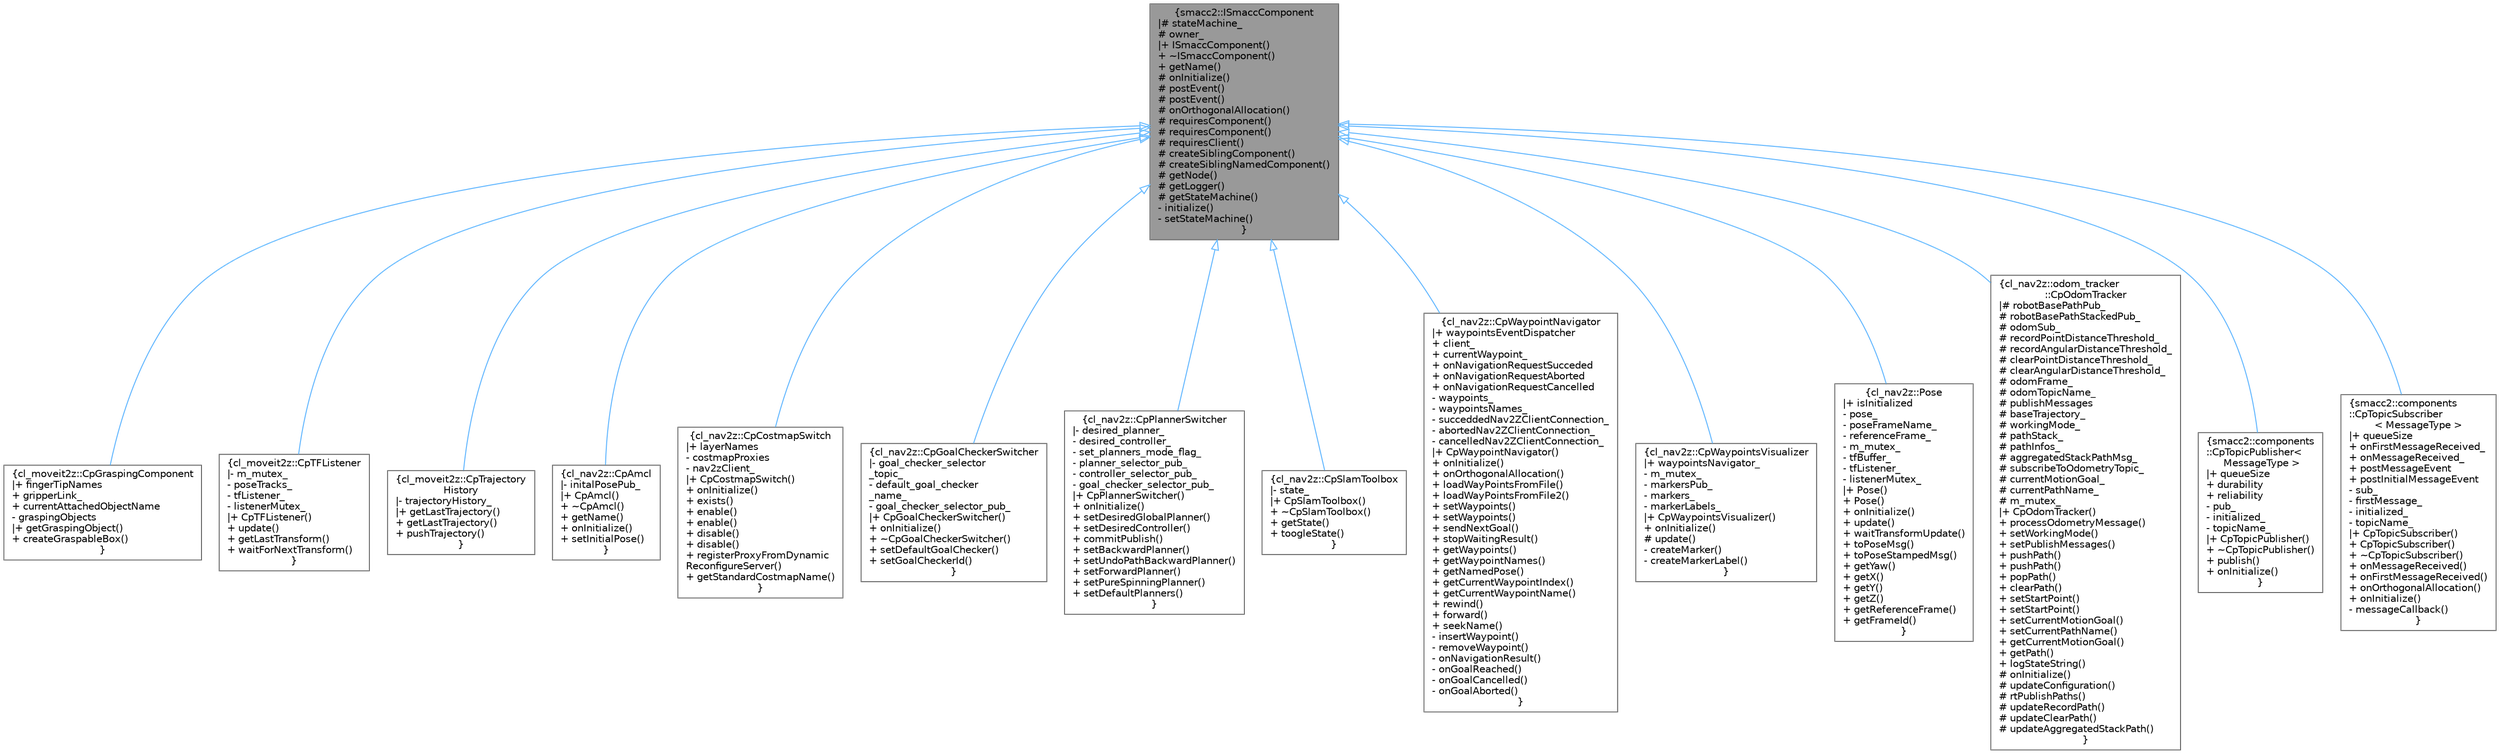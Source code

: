 digraph "smacc2::ISmaccComponent"
{
 // LATEX_PDF_SIZE
  bgcolor="transparent";
  edge [fontname=Helvetica,fontsize=10,labelfontname=Helvetica,labelfontsize=10];
  node [fontname=Helvetica,fontsize=10,shape=box,height=0.2,width=0.4];
  Node1 [label="{smacc2::ISmaccComponent\n|# stateMachine_\l# owner_\l|+ ISmaccComponent()\l+ ~ISmaccComponent()\l+ getName()\l# onInitialize()\l# postEvent()\l# postEvent()\l# onOrthogonalAllocation()\l# requiresComponent()\l# requiresComponent()\l# requiresClient()\l# createSiblingComponent()\l# createSiblingNamedComponent()\l# getNode()\l# getLogger()\l# getStateMachine()\l- initialize()\l- setStateMachine()\l}",height=0.2,width=0.4,color="gray40", fillcolor="grey60", style="filled", fontcolor="black",tooltip=" "];
  Node1 -> Node2 [dir="back",color="steelblue1",style="solid",arrowtail="onormal"];
  Node2 [label="{cl_moveit2z::CpGraspingComponent\n|+ fingerTipNames\l+ gripperLink_\l+ currentAttachedObjectName\l- graspingObjects\l|+ getGraspingObject()\l+ createGraspableBox()\l}",height=0.2,width=0.4,color="gray40", fillcolor="white", style="filled",URL="$classcl__moveit2z_1_1CpGraspingComponent.html",tooltip=" "];
  Node1 -> Node3 [dir="back",color="steelblue1",style="solid",arrowtail="onormal"];
  Node3 [label="{cl_moveit2z::CpTFListener\n|- m_mutex_\l- poseTracks_\l- tfListener_\l- listenerMutex_\l|+ CpTFListener()\l+ update()\l+ getLastTransform()\l+ waitForNextTransform()\l}",height=0.2,width=0.4,color="gray40", fillcolor="white", style="filled",URL="$classcl__moveit2z_1_1CpTFListener.html",tooltip=" "];
  Node1 -> Node4 [dir="back",color="steelblue1",style="solid",arrowtail="onormal"];
  Node4 [label="{cl_moveit2z::CpTrajectory\lHistory\n|- trajectoryHistory_\l|+ getLastTrajectory()\l+ getLastTrajectory()\l+ pushTrajectory()\l}",height=0.2,width=0.4,color="gray40", fillcolor="white", style="filled",URL="$classcl__moveit2z_1_1CpTrajectoryHistory.html",tooltip=" "];
  Node1 -> Node5 [dir="back",color="steelblue1",style="solid",arrowtail="onormal"];
  Node5 [label="{cl_nav2z::CpAmcl\n|- initalPosePub_\l|+ CpAmcl()\l+ ~CpAmcl()\l+ getName()\l+ onInitialize()\l+ setInitialPose()\l}",height=0.2,width=0.4,color="gray40", fillcolor="white", style="filled",URL="$classcl__nav2z_1_1CpAmcl.html",tooltip=" "];
  Node1 -> Node6 [dir="back",color="steelblue1",style="solid",arrowtail="onormal"];
  Node6 [label="{cl_nav2z::CpCostmapSwitch\n|+ layerNames\l- costmapProxies\l- nav2zClient_\l|+ CpCostmapSwitch()\l+ onInitialize()\l+ exists()\l+ enable()\l+ enable()\l+ disable()\l+ disable()\l+ registerProxyFromDynamic\lReconfigureServer()\l+ getStandardCostmapName()\l}",height=0.2,width=0.4,color="gray40", fillcolor="white", style="filled",URL="$classcl__nav2z_1_1CpCostmapSwitch.html",tooltip=" "];
  Node1 -> Node7 [dir="back",color="steelblue1",style="solid",arrowtail="onormal"];
  Node7 [label="{cl_nav2z::CpGoalCheckerSwitcher\n|- goal_checker_selector\l_topic_\l- default_goal_checker\l_name_\l- goal_checker_selector_pub_\l|+ CpGoalCheckerSwitcher()\l+ onInitialize()\l+ ~CpGoalCheckerSwitcher()\l+ setDefaultGoalChecker()\l+ setGoalCheckerId()\l}",height=0.2,width=0.4,color="gray40", fillcolor="white", style="filled",URL="$classcl__nav2z_1_1CpGoalCheckerSwitcher.html",tooltip=" "];
  Node1 -> Node8 [dir="back",color="steelblue1",style="solid",arrowtail="onormal"];
  Node8 [label="{cl_nav2z::CpPlannerSwitcher\n|- desired_planner_\l- desired_controller_\l- set_planners_mode_flag_\l- planner_selector_pub_\l- controller_selector_pub_\l- goal_checker_selector_pub_\l|+ CpPlannerSwitcher()\l+ onInitialize()\l+ setDesiredGlobalPlanner()\l+ setDesiredController()\l+ commitPublish()\l+ setBackwardPlanner()\l+ setUndoPathBackwardPlanner()\l+ setForwardPlanner()\l+ setPureSpinningPlanner()\l+ setDefaultPlanners()\l}",height=0.2,width=0.4,color="gray40", fillcolor="white", style="filled",URL="$classcl__nav2z_1_1CpPlannerSwitcher.html",tooltip=" "];
  Node1 -> Node9 [dir="back",color="steelblue1",style="solid",arrowtail="onormal"];
  Node9 [label="{cl_nav2z::CpSlamToolbox\n|- state_\l|+ CpSlamToolbox()\l+ ~CpSlamToolbox()\l+ getState()\l+ toogleState()\l}",height=0.2,width=0.4,color="gray40", fillcolor="white", style="filled",URL="$classcl__nav2z_1_1CpSlamToolbox.html",tooltip=" "];
  Node1 -> Node10 [dir="back",color="steelblue1",style="solid",arrowtail="onormal"];
  Node10 [label="{cl_nav2z::CpWaypointNavigator\n|+ waypointsEventDispatcher\l+ client_\l+ currentWaypoint_\l+ onNavigationRequestSucceded\l+ onNavigationRequestAborted\l+ onNavigationRequestCancelled\l- waypoints_\l- waypointsNames_\l- succeddedNav2ZClientConnection_\l- abortedNav2ZClientConnection_\l- cancelledNav2ZClientConnection_\l|+ CpWaypointNavigator()\l+ onInitialize()\l+ onOrthogonalAllocation()\l+ loadWayPointsFromFile()\l+ loadWayPointsFromFile2()\l+ setWaypoints()\l+ setWaypoints()\l+ sendNextGoal()\l+ stopWaitingResult()\l+ getWaypoints()\l+ getWaypointNames()\l+ getNamedPose()\l+ getCurrentWaypointIndex()\l+ getCurrentWaypointName()\l+ rewind()\l+ forward()\l+ seekName()\l- insertWaypoint()\l- removeWaypoint()\l- onNavigationResult()\l- onGoalReached()\l- onGoalCancelled()\l- onGoalAborted()\l}",height=0.2,width=0.4,color="gray40", fillcolor="white", style="filled",URL="$classcl__nav2z_1_1CpWaypointNavigator.html",tooltip=" "];
  Node1 -> Node11 [dir="back",color="steelblue1",style="solid",arrowtail="onormal"];
  Node11 [label="{cl_nav2z::CpWaypointsVisualizer\n|+ waypointsNavigator_\l- m_mutex_\l- markersPub_\l- markers_\l- markerLabels_\l|+ CpWaypointsVisualizer()\l+ onInitialize()\l# update()\l- createMarker()\l- createMarkerLabel()\l}",height=0.2,width=0.4,color="gray40", fillcolor="white", style="filled",URL="$classcl__nav2z_1_1CpWaypointsVisualizer.html",tooltip=" "];
  Node1 -> Node12 [dir="back",color="steelblue1",style="solid",arrowtail="onormal"];
  Node12 [label="{cl_nav2z::Pose\n|+ isInitialized\l- pose_\l- poseFrameName_\l- referenceFrame_\l- m_mutex_\l- tfBuffer_\l- tfListener_\l- listenerMutex_\l|+ Pose()\l+ Pose()\l+ onInitialize()\l+ update()\l+ waitTransformUpdate()\l+ toPoseMsg()\l+ toPoseStampedMsg()\l+ getYaw()\l+ getX()\l+ getY()\l+ getZ()\l+ getReferenceFrame()\l+ getFrameId()\l}",height=0.2,width=0.4,color="gray40", fillcolor="white", style="filled",URL="$classcl__nav2z_1_1Pose.html",tooltip=" "];
  Node1 -> Node13 [dir="back",color="steelblue1",style="solid",arrowtail="onormal"];
  Node13 [label="{cl_nav2z::odom_tracker\l::CpOdomTracker\n|# robotBasePathPub_\l# robotBasePathStackedPub_\l# odomSub_\l# recordPointDistanceThreshold_\l# recordAngularDistanceThreshold_\l# clearPointDistanceThreshold_\l# clearAngularDistanceThreshold_\l# odomFrame_\l# odomTopicName_\l# publishMessages\l# baseTrajectory_\l# workingMode_\l# pathStack_\l# pathInfos_\l# aggregatedStackPathMsg_\l# subscribeToOdometryTopic_\l# currentMotionGoal_\l# currentPathName_\l# m_mutex_\l|+ CpOdomTracker()\l+ processOdometryMessage()\l+ setWorkingMode()\l+ setPublishMessages()\l+ pushPath()\l+ pushPath()\l+ popPath()\l+ clearPath()\l+ setStartPoint()\l+ setStartPoint()\l+ setCurrentMotionGoal()\l+ setCurrentPathName()\l+ getCurrentMotionGoal()\l+ getPath()\l+ logStateString()\l# onInitialize()\l# updateConfiguration()\l# rtPublishPaths()\l# updateRecordPath()\l# updateClearPath()\l# updateAggregatedStackPath()\l}",height=0.2,width=0.4,color="gray40", fillcolor="white", style="filled",URL="$classcl__nav2z_1_1odom__tracker_1_1CpOdomTracker.html",tooltip=" "];
  Node1 -> Node14 [dir="back",color="steelblue1",style="solid",arrowtail="onormal"];
  Node14 [label="{smacc2::components\l::CpTopicPublisher\<\l MessageType \>\n|+ queueSize\l+ durability\l+ reliability\l- pub_\l- initialized_\l- topicName_\l|+ CpTopicPublisher()\l+ ~CpTopicPublisher()\l+ publish()\l+ onInitialize()\l}",height=0.2,width=0.4,color="gray40", fillcolor="white", style="filled",URL="$classsmacc2_1_1components_1_1CpTopicPublisher.html",tooltip=" "];
  Node1 -> Node15 [dir="back",color="steelblue1",style="solid",arrowtail="onormal"];
  Node15 [label="{smacc2::components\l::CpTopicSubscriber\l\< MessageType \>\n|+ queueSize\l+ onFirstMessageReceived_\l+ onMessageReceived_\l+ postMessageEvent\l+ postInitialMessageEvent\l- sub_\l- firstMessage_\l- initialized_\l- topicName_\l|+ CpTopicSubscriber()\l+ CpTopicSubscriber()\l+ ~CpTopicSubscriber()\l+ onMessageReceived()\l+ onFirstMessageReceived()\l+ onOrthogonalAllocation()\l+ onInitialize()\l- messageCallback()\l}",height=0.2,width=0.4,color="gray40", fillcolor="white", style="filled",URL="$classsmacc2_1_1components_1_1CpTopicSubscriber.html",tooltip=" "];
}
